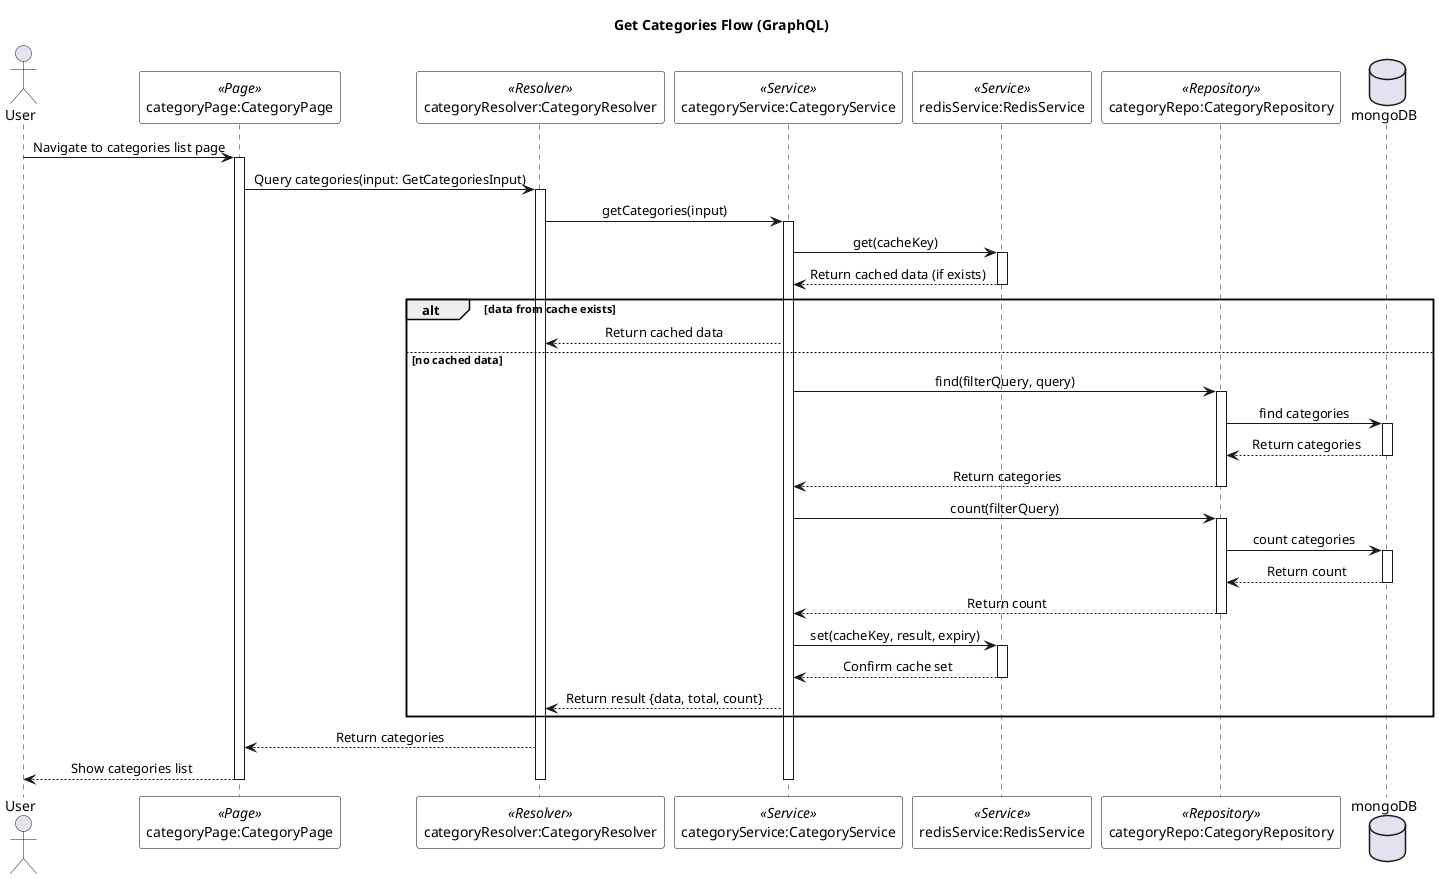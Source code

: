 @startuml Get Categories Flow

skinparam SequenceMessageAlignment center
skinparam SequenceBoxBackgroundColor white
skinparam SequenceBoxBorderColor black
skinparam NoteBackgroundColor lightyellow
skinparam NoteBorderColor black
skinparam ParticipantBackgroundColor white
skinparam ParticipantBorderColor black

title Get Categories Flow (GraphQL)

actor "User" as user
participant "categoryPage:CategoryPage" as categoryPage <<Page>>
participant "categoryResolver:CategoryResolver" as categoryResolver <<Resolver>>
participant "categoryService:CategoryService" as categoryService <<Service>>
participant "redisService:RedisService" as redisService <<Service>>
participant "categoryRepo:CategoryRepository" as categoryRepo <<Repository>>
database "mongoDB" as mongoDB

user -> categoryPage : Navigate to categories list page
activate categoryPage

categoryPage -> categoryResolver : Query categories(input: GetCategoriesInput)
activate categoryResolver

categoryResolver -> categoryService : getCategories(input)
activate categoryService

categoryService -> redisService : get(cacheKey)
activate redisService
redisService --> categoryService : Return cached data (if exists)
deactivate redisService

alt data from cache exists
    categoryService --> categoryResolver : Return cached data
else no cached data
    categoryService -> categoryRepo : find(filterQuery, query)
    activate categoryRepo
    categoryRepo -> mongoDB : find categories
    activate mongoDB
    mongoDB --> categoryRepo : Return categories
    deactivate mongoDB
    categoryRepo --> categoryService : Return categories
    deactivate categoryRepo

    categoryService -> categoryRepo : count(filterQuery)
    activate categoryRepo
    categoryRepo -> mongoDB : count categories
    activate mongoDB
    mongoDB --> categoryRepo : Return count
    deactivate mongoDB
    categoryRepo --> categoryService : Return count
    deactivate categoryRepo

    categoryService -> redisService : set(cacheKey, result, expiry)
    activate redisService
    redisService --> categoryService : Confirm cache set
    deactivate redisService

    categoryService --> categoryResolver : Return result {data, total, count}
end

categoryResolver --> categoryPage : Return categories
categoryPage --> user : Show categories list

deactivate categoryService
deactivate categoryResolver
deactivate categoryPage

@enduml
